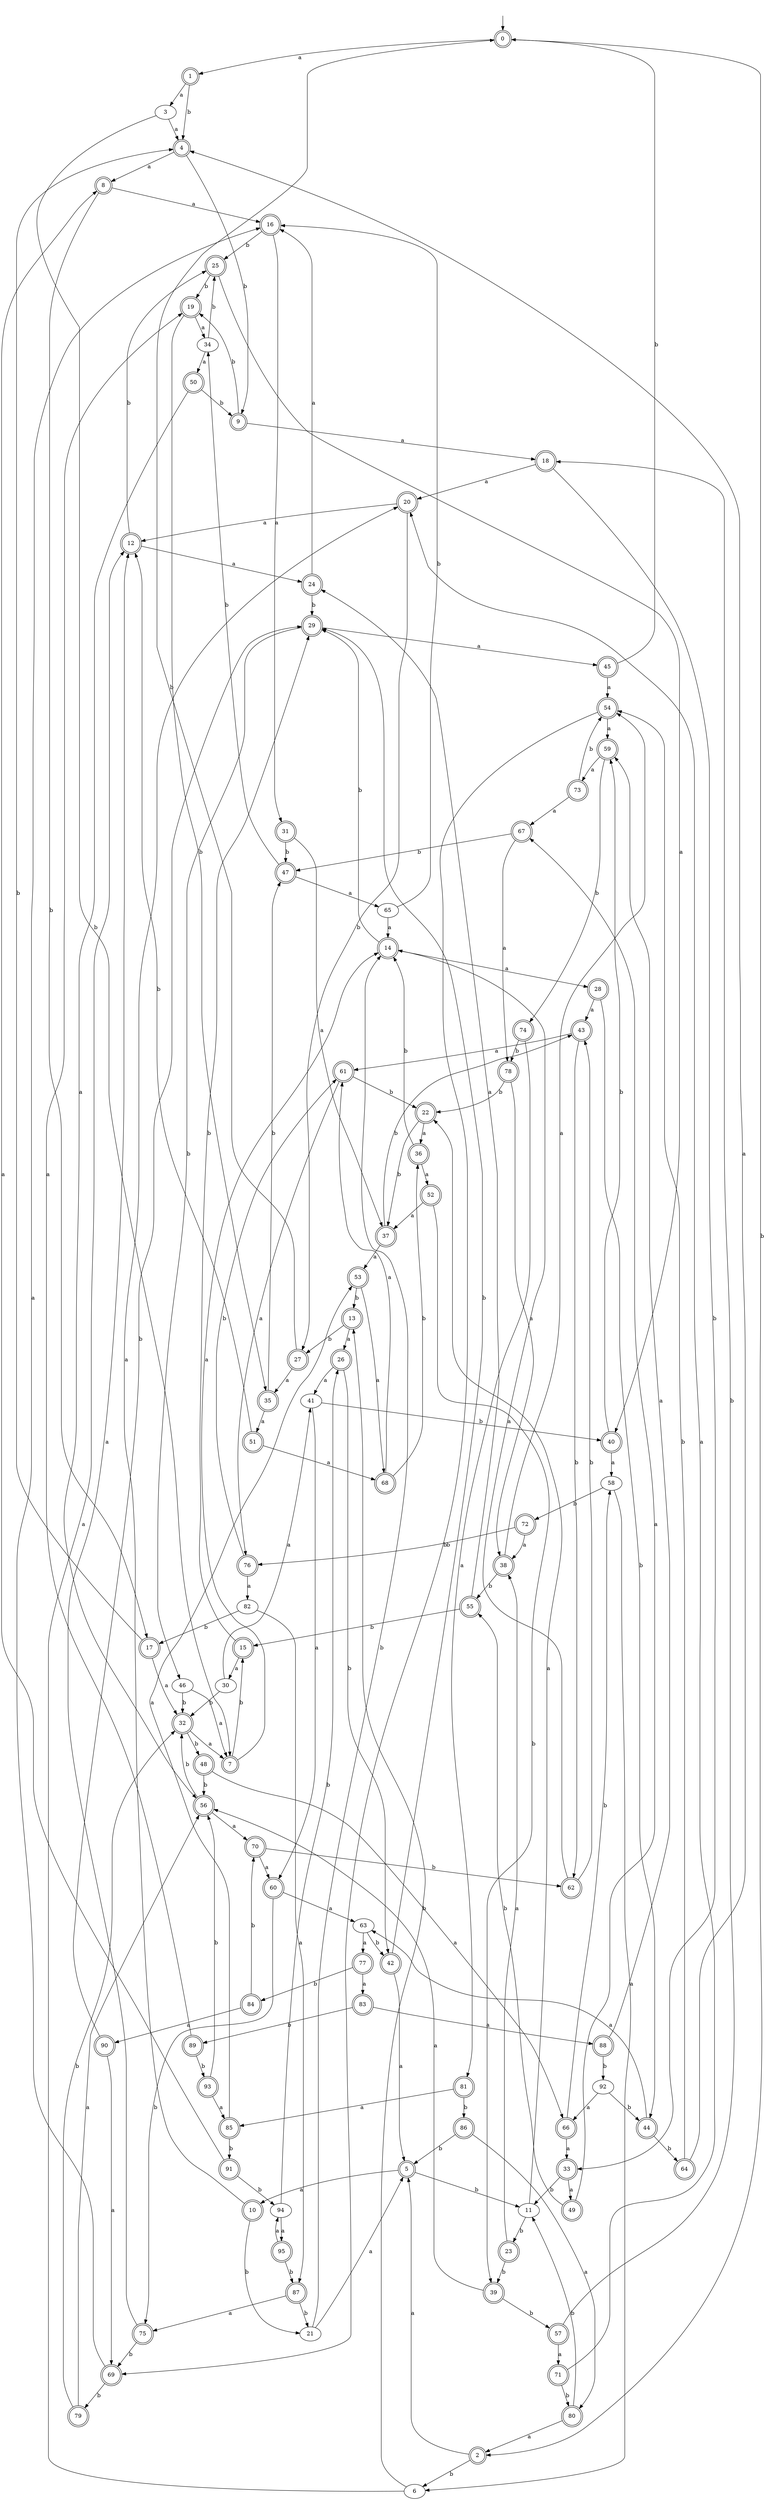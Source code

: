 digraph RandomDFA {
  __start0 [label="", shape=none];
  __start0 -> 0 [label=""];
  0 [shape=circle] [shape=doublecircle]
  0 -> 1 [label="a"]
  0 -> 2 [label="b"]
  1 [shape=doublecircle]
  1 -> 3 [label="a"]
  1 -> 4 [label="b"]
  2 [shape=doublecircle]
  2 -> 5 [label="a"]
  2 -> 6 [label="b"]
  3
  3 -> 4 [label="a"]
  3 -> 7 [label="b"]
  4 [shape=doublecircle]
  4 -> 8 [label="a"]
  4 -> 9 [label="b"]
  5 [shape=doublecircle]
  5 -> 10 [label="a"]
  5 -> 11 [label="b"]
  6
  6 -> 12 [label="a"]
  6 -> 13 [label="b"]
  7 [shape=doublecircle]
  7 -> 14 [label="a"]
  7 -> 15 [label="b"]
  8 [shape=doublecircle]
  8 -> 16 [label="a"]
  8 -> 17 [label="b"]
  9 [shape=doublecircle]
  9 -> 18 [label="a"]
  9 -> 19 [label="b"]
  10 [shape=doublecircle]
  10 -> 20 [label="a"]
  10 -> 21 [label="b"]
  11
  11 -> 22 [label="a"]
  11 -> 23 [label="b"]
  12 [shape=doublecircle]
  12 -> 24 [label="a"]
  12 -> 25 [label="b"]
  13 [shape=doublecircle]
  13 -> 26 [label="a"]
  13 -> 27 [label="b"]
  14 [shape=doublecircle]
  14 -> 28 [label="a"]
  14 -> 29 [label="b"]
  15 [shape=doublecircle]
  15 -> 30 [label="a"]
  15 -> 29 [label="b"]
  16 [shape=doublecircle]
  16 -> 31 [label="a"]
  16 -> 25 [label="b"]
  17 [shape=doublecircle]
  17 -> 32 [label="a"]
  17 -> 4 [label="b"]
  18 [shape=doublecircle]
  18 -> 20 [label="a"]
  18 -> 33 [label="b"]
  19 [shape=doublecircle]
  19 -> 34 [label="a"]
  19 -> 35 [label="b"]
  20 [shape=doublecircle]
  20 -> 12 [label="a"]
  20 -> 27 [label="b"]
  21
  21 -> 5 [label="a"]
  21 -> 14 [label="b"]
  22 [shape=doublecircle]
  22 -> 36 [label="a"]
  22 -> 37 [label="b"]
  23 [shape=doublecircle]
  23 -> 38 [label="a"]
  23 -> 39 [label="b"]
  24 [shape=doublecircle]
  24 -> 16 [label="a"]
  24 -> 29 [label="b"]
  25 [shape=doublecircle]
  25 -> 40 [label="a"]
  25 -> 19 [label="b"]
  26 [shape=doublecircle]
  26 -> 41 [label="a"]
  26 -> 42 [label="b"]
  27 [shape=doublecircle]
  27 -> 35 [label="a"]
  27 -> 0 [label="b"]
  28 [shape=doublecircle]
  28 -> 43 [label="a"]
  28 -> 44 [label="b"]
  29 [shape=doublecircle]
  29 -> 45 [label="a"]
  29 -> 46 [label="b"]
  30
  30 -> 41 [label="a"]
  30 -> 32 [label="b"]
  31 [shape=doublecircle]
  31 -> 37 [label="a"]
  31 -> 47 [label="b"]
  32 [shape=doublecircle]
  32 -> 7 [label="a"]
  32 -> 48 [label="b"]
  33 [shape=doublecircle]
  33 -> 49 [label="a"]
  33 -> 11 [label="b"]
  34
  34 -> 50 [label="a"]
  34 -> 25 [label="b"]
  35 [shape=doublecircle]
  35 -> 51 [label="a"]
  35 -> 47 [label="b"]
  36 [shape=doublecircle]
  36 -> 52 [label="a"]
  36 -> 14 [label="b"]
  37 [shape=doublecircle]
  37 -> 53 [label="a"]
  37 -> 43 [label="b"]
  38 [shape=doublecircle]
  38 -> 54 [label="a"]
  38 -> 55 [label="b"]
  39 [shape=doublecircle]
  39 -> 56 [label="a"]
  39 -> 57 [label="b"]
  40 [shape=doublecircle]
  40 -> 58 [label="a"]
  40 -> 59 [label="b"]
  41
  41 -> 60 [label="a"]
  41 -> 40 [label="b"]
  42 [shape=doublecircle]
  42 -> 5 [label="a"]
  42 -> 29 [label="b"]
  43 [shape=doublecircle]
  43 -> 61 [label="a"]
  43 -> 62 [label="b"]
  44 [shape=doublecircle]
  44 -> 63 [label="a"]
  44 -> 64 [label="b"]
  45 [shape=doublecircle]
  45 -> 54 [label="a"]
  45 -> 0 [label="b"]
  46
  46 -> 7 [label="a"]
  46 -> 32 [label="b"]
  47 [shape=doublecircle]
  47 -> 65 [label="a"]
  47 -> 34 [label="b"]
  48 [shape=doublecircle]
  48 -> 66 [label="a"]
  48 -> 56 [label="b"]
  49 [shape=doublecircle]
  49 -> 67 [label="a"]
  49 -> 55 [label="b"]
  50 [shape=doublecircle]
  50 -> 56 [label="a"]
  50 -> 9 [label="b"]
  51 [shape=doublecircle]
  51 -> 68 [label="a"]
  51 -> 12 [label="b"]
  52 [shape=doublecircle]
  52 -> 37 [label="a"]
  52 -> 39 [label="b"]
  53 [shape=doublecircle]
  53 -> 68 [label="a"]
  53 -> 13 [label="b"]
  54 [shape=doublecircle]
  54 -> 59 [label="a"]
  54 -> 69 [label="b"]
  55 [shape=doublecircle]
  55 -> 24 [label="a"]
  55 -> 15 [label="b"]
  56 [shape=doublecircle]
  56 -> 70 [label="a"]
  56 -> 32 [label="b"]
  57 [shape=doublecircle]
  57 -> 71 [label="a"]
  57 -> 18 [label="b"]
  58
  58 -> 6 [label="a"]
  58 -> 72 [label="b"]
  59 [shape=doublecircle]
  59 -> 73 [label="a"]
  59 -> 74 [label="b"]
  60 [shape=doublecircle]
  60 -> 63 [label="a"]
  60 -> 75 [label="b"]
  61 [shape=doublecircle]
  61 -> 76 [label="a"]
  61 -> 22 [label="b"]
  62 [shape=doublecircle]
  62 -> 14 [label="a"]
  62 -> 43 [label="b"]
  63
  63 -> 77 [label="a"]
  63 -> 42 [label="b"]
  64 [shape=doublecircle]
  64 -> 4 [label="a"]
  64 -> 54 [label="b"]
  65
  65 -> 14 [label="a"]
  65 -> 16 [label="b"]
  66 [shape=doublecircle]
  66 -> 33 [label="a"]
  66 -> 58 [label="b"]
  67 [shape=doublecircle]
  67 -> 78 [label="a"]
  67 -> 47 [label="b"]
  68 [shape=doublecircle]
  68 -> 61 [label="a"]
  68 -> 36 [label="b"]
  69 [shape=doublecircle]
  69 -> 16 [label="a"]
  69 -> 79 [label="b"]
  70 [shape=doublecircle]
  70 -> 60 [label="a"]
  70 -> 62 [label="b"]
  71 [shape=doublecircle]
  71 -> 20 [label="a"]
  71 -> 80 [label="b"]
  72 [shape=doublecircle]
  72 -> 38 [label="a"]
  72 -> 76 [label="b"]
  73 [shape=doublecircle]
  73 -> 67 [label="a"]
  73 -> 54 [label="b"]
  74 [shape=doublecircle]
  74 -> 81 [label="a"]
  74 -> 78 [label="b"]
  75 [shape=doublecircle]
  75 -> 12 [label="a"]
  75 -> 69 [label="b"]
  76 [shape=doublecircle]
  76 -> 82 [label="a"]
  76 -> 61 [label="b"]
  77 [shape=doublecircle]
  77 -> 83 [label="a"]
  77 -> 84 [label="b"]
  78 [shape=doublecircle]
  78 -> 38 [label="a"]
  78 -> 22 [label="b"]
  79 [shape=doublecircle]
  79 -> 56 [label="a"]
  79 -> 32 [label="b"]
  80 [shape=doublecircle]
  80 -> 2 [label="a"]
  80 -> 11 [label="b"]
  81 [shape=doublecircle]
  81 -> 85 [label="a"]
  81 -> 86 [label="b"]
  82
  82 -> 87 [label="a"]
  82 -> 17 [label="b"]
  83 [shape=doublecircle]
  83 -> 88 [label="a"]
  83 -> 89 [label="b"]
  84 [shape=doublecircle]
  84 -> 90 [label="a"]
  84 -> 70 [label="b"]
  85 [shape=doublecircle]
  85 -> 53 [label="a"]
  85 -> 91 [label="b"]
  86 [shape=doublecircle]
  86 -> 80 [label="a"]
  86 -> 5 [label="b"]
  87 [shape=doublecircle]
  87 -> 75 [label="a"]
  87 -> 21 [label="b"]
  88 [shape=doublecircle]
  88 -> 59 [label="a"]
  88 -> 92 [label="b"]
  89 [shape=doublecircle]
  89 -> 19 [label="a"]
  89 -> 93 [label="b"]
  90 [shape=doublecircle]
  90 -> 69 [label="a"]
  90 -> 29 [label="b"]
  91 [shape=doublecircle]
  91 -> 8 [label="a"]
  91 -> 94 [label="b"]
  92
  92 -> 66 [label="a"]
  92 -> 44 [label="b"]
  93 [shape=doublecircle]
  93 -> 85 [label="a"]
  93 -> 56 [label="b"]
  94
  94 -> 95 [label="a"]
  94 -> 26 [label="b"]
  95 [shape=doublecircle]
  95 -> 94 [label="a"]
  95 -> 87 [label="b"]
}
